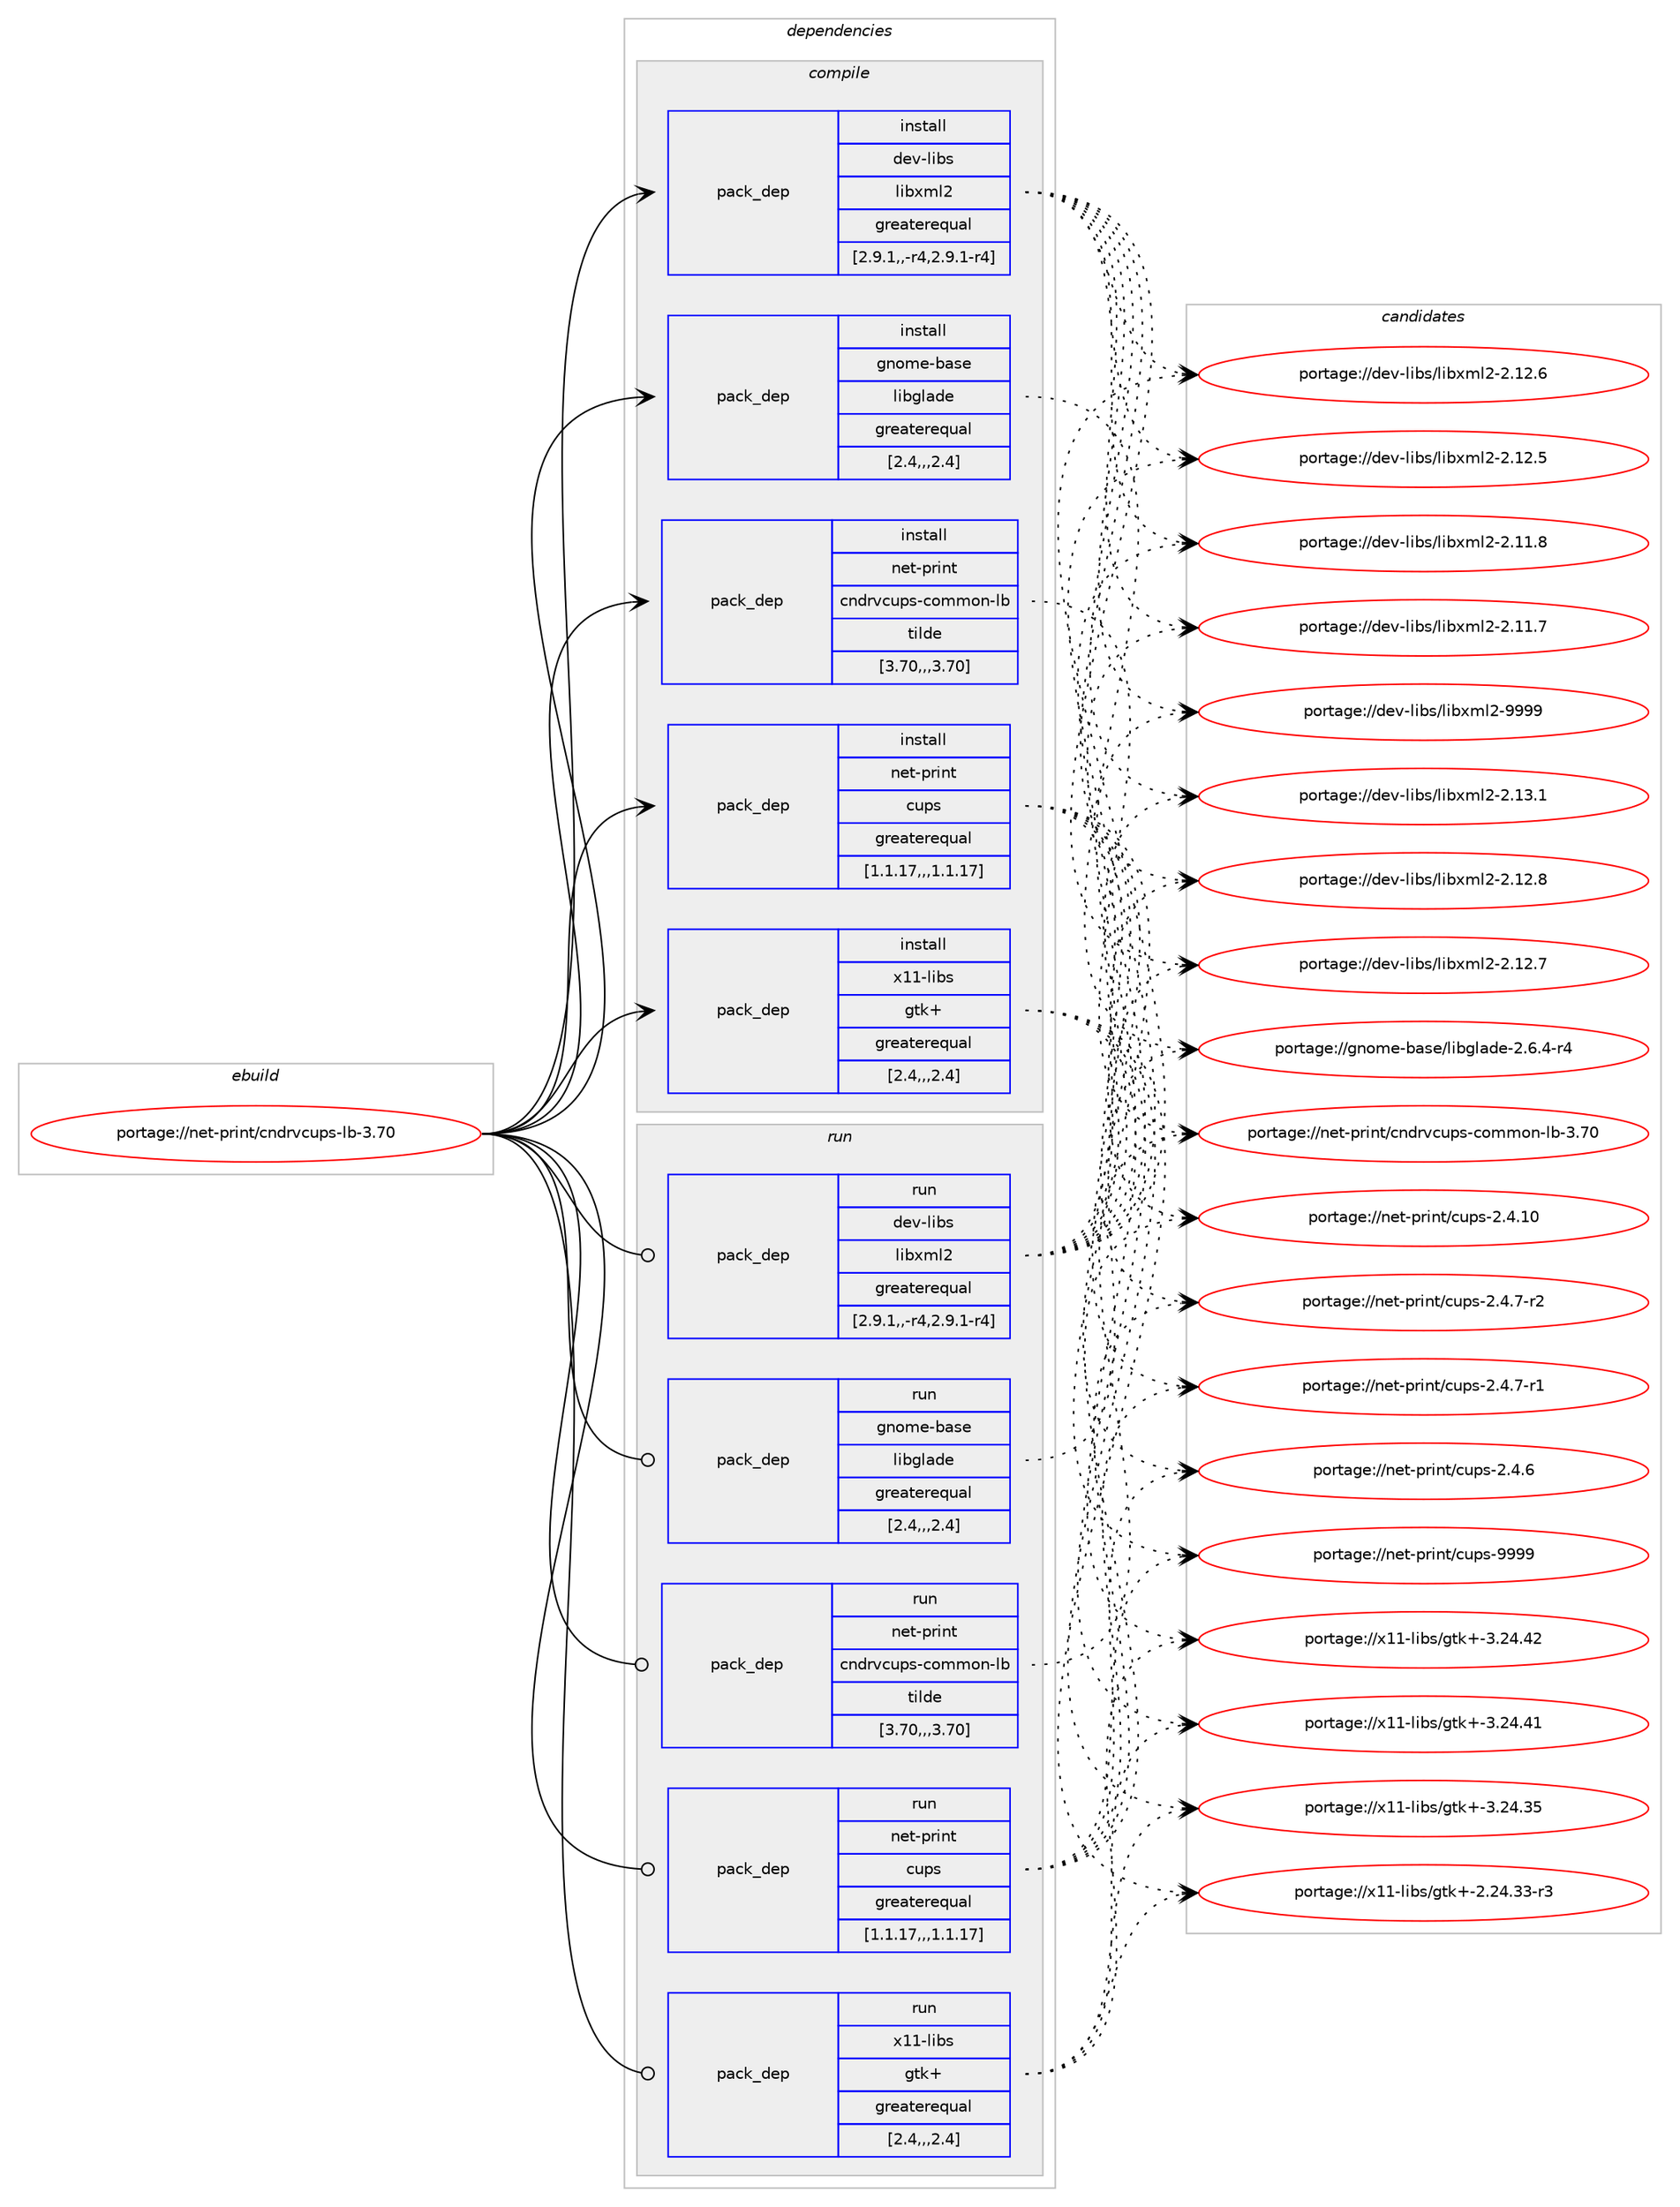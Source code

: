 digraph prolog {

# *************
# Graph options
# *************

newrank=true;
concentrate=true;
compound=true;
graph [rankdir=LR,fontname=Helvetica,fontsize=10,ranksep=1.5];#, ranksep=2.5, nodesep=0.2];
edge  [arrowhead=vee];
node  [fontname=Helvetica,fontsize=10];

# **********
# The ebuild
# **********

subgraph cluster_leftcol {
color=gray;
label=<<i>ebuild</i>>;
id [label="portage://net-print/cndrvcups-lb-3.70", color=red, width=4, href="../net-print/cndrvcups-lb-3.70.svg"];
}

# ****************
# The dependencies
# ****************

subgraph cluster_midcol {
color=gray;
label=<<i>dependencies</i>>;
subgraph cluster_compile {
fillcolor="#eeeeee";
style=filled;
label=<<i>compile</i>>;
subgraph pack278940 {
dependency382539 [label=<<TABLE BORDER="0" CELLBORDER="1" CELLSPACING="0" CELLPADDING="4" WIDTH="220"><TR><TD ROWSPAN="6" CELLPADDING="30">pack_dep</TD></TR><TR><TD WIDTH="110">install</TD></TR><TR><TD>dev-libs</TD></TR><TR><TD>libxml2</TD></TR><TR><TD>greaterequal</TD></TR><TR><TD>[2.9.1,,-r4,2.9.1-r4]</TD></TR></TABLE>>, shape=none, color=blue];
}
id:e -> dependency382539:w [weight=20,style="solid",arrowhead="vee"];
subgraph pack278941 {
dependency382540 [label=<<TABLE BORDER="0" CELLBORDER="1" CELLSPACING="0" CELLPADDING="4" WIDTH="220"><TR><TD ROWSPAN="6" CELLPADDING="30">pack_dep</TD></TR><TR><TD WIDTH="110">install</TD></TR><TR><TD>gnome-base</TD></TR><TR><TD>libglade</TD></TR><TR><TD>greaterequal</TD></TR><TR><TD>[2.4,,,2.4]</TD></TR></TABLE>>, shape=none, color=blue];
}
id:e -> dependency382540:w [weight=20,style="solid",arrowhead="vee"];
subgraph pack278942 {
dependency382541 [label=<<TABLE BORDER="0" CELLBORDER="1" CELLSPACING="0" CELLPADDING="4" WIDTH="220"><TR><TD ROWSPAN="6" CELLPADDING="30">pack_dep</TD></TR><TR><TD WIDTH="110">install</TD></TR><TR><TD>net-print</TD></TR><TR><TD>cndrvcups-common-lb</TD></TR><TR><TD>tilde</TD></TR><TR><TD>[3.70,,,3.70]</TD></TR></TABLE>>, shape=none, color=blue];
}
id:e -> dependency382541:w [weight=20,style="solid",arrowhead="vee"];
subgraph pack278943 {
dependency382542 [label=<<TABLE BORDER="0" CELLBORDER="1" CELLSPACING="0" CELLPADDING="4" WIDTH="220"><TR><TD ROWSPAN="6" CELLPADDING="30">pack_dep</TD></TR><TR><TD WIDTH="110">install</TD></TR><TR><TD>net-print</TD></TR><TR><TD>cups</TD></TR><TR><TD>greaterequal</TD></TR><TR><TD>[1.1.17,,,1.1.17]</TD></TR></TABLE>>, shape=none, color=blue];
}
id:e -> dependency382542:w [weight=20,style="solid",arrowhead="vee"];
subgraph pack278944 {
dependency382543 [label=<<TABLE BORDER="0" CELLBORDER="1" CELLSPACING="0" CELLPADDING="4" WIDTH="220"><TR><TD ROWSPAN="6" CELLPADDING="30">pack_dep</TD></TR><TR><TD WIDTH="110">install</TD></TR><TR><TD>x11-libs</TD></TR><TR><TD>gtk+</TD></TR><TR><TD>greaterequal</TD></TR><TR><TD>[2.4,,,2.4]</TD></TR></TABLE>>, shape=none, color=blue];
}
id:e -> dependency382543:w [weight=20,style="solid",arrowhead="vee"];
}
subgraph cluster_compileandrun {
fillcolor="#eeeeee";
style=filled;
label=<<i>compile and run</i>>;
}
subgraph cluster_run {
fillcolor="#eeeeee";
style=filled;
label=<<i>run</i>>;
subgraph pack278945 {
dependency382544 [label=<<TABLE BORDER="0" CELLBORDER="1" CELLSPACING="0" CELLPADDING="4" WIDTH="220"><TR><TD ROWSPAN="6" CELLPADDING="30">pack_dep</TD></TR><TR><TD WIDTH="110">run</TD></TR><TR><TD>dev-libs</TD></TR><TR><TD>libxml2</TD></TR><TR><TD>greaterequal</TD></TR><TR><TD>[2.9.1,,-r4,2.9.1-r4]</TD></TR></TABLE>>, shape=none, color=blue];
}
id:e -> dependency382544:w [weight=20,style="solid",arrowhead="odot"];
subgraph pack278946 {
dependency382545 [label=<<TABLE BORDER="0" CELLBORDER="1" CELLSPACING="0" CELLPADDING="4" WIDTH="220"><TR><TD ROWSPAN="6" CELLPADDING="30">pack_dep</TD></TR><TR><TD WIDTH="110">run</TD></TR><TR><TD>gnome-base</TD></TR><TR><TD>libglade</TD></TR><TR><TD>greaterequal</TD></TR><TR><TD>[2.4,,,2.4]</TD></TR></TABLE>>, shape=none, color=blue];
}
id:e -> dependency382545:w [weight=20,style="solid",arrowhead="odot"];
subgraph pack278947 {
dependency382546 [label=<<TABLE BORDER="0" CELLBORDER="1" CELLSPACING="0" CELLPADDING="4" WIDTH="220"><TR><TD ROWSPAN="6" CELLPADDING="30">pack_dep</TD></TR><TR><TD WIDTH="110">run</TD></TR><TR><TD>net-print</TD></TR><TR><TD>cndrvcups-common-lb</TD></TR><TR><TD>tilde</TD></TR><TR><TD>[3.70,,,3.70]</TD></TR></TABLE>>, shape=none, color=blue];
}
id:e -> dependency382546:w [weight=20,style="solid",arrowhead="odot"];
subgraph pack278948 {
dependency382547 [label=<<TABLE BORDER="0" CELLBORDER="1" CELLSPACING="0" CELLPADDING="4" WIDTH="220"><TR><TD ROWSPAN="6" CELLPADDING="30">pack_dep</TD></TR><TR><TD WIDTH="110">run</TD></TR><TR><TD>net-print</TD></TR><TR><TD>cups</TD></TR><TR><TD>greaterequal</TD></TR><TR><TD>[1.1.17,,,1.1.17]</TD></TR></TABLE>>, shape=none, color=blue];
}
id:e -> dependency382547:w [weight=20,style="solid",arrowhead="odot"];
subgraph pack278949 {
dependency382548 [label=<<TABLE BORDER="0" CELLBORDER="1" CELLSPACING="0" CELLPADDING="4" WIDTH="220"><TR><TD ROWSPAN="6" CELLPADDING="30">pack_dep</TD></TR><TR><TD WIDTH="110">run</TD></TR><TR><TD>x11-libs</TD></TR><TR><TD>gtk+</TD></TR><TR><TD>greaterequal</TD></TR><TR><TD>[2.4,,,2.4]</TD></TR></TABLE>>, shape=none, color=blue];
}
id:e -> dependency382548:w [weight=20,style="solid",arrowhead="odot"];
}
}

# **************
# The candidates
# **************

subgraph cluster_choices {
rank=same;
color=gray;
label=<<i>candidates</i>>;

subgraph choice278940 {
color=black;
nodesep=1;
choice10010111845108105981154710810598120109108504557575757 [label="portage://dev-libs/libxml2-9999", color=red, width=4,href="../dev-libs/libxml2-9999.svg"];
choice100101118451081059811547108105981201091085045504649514649 [label="portage://dev-libs/libxml2-2.13.1", color=red, width=4,href="../dev-libs/libxml2-2.13.1.svg"];
choice100101118451081059811547108105981201091085045504649504656 [label="portage://dev-libs/libxml2-2.12.8", color=red, width=4,href="../dev-libs/libxml2-2.12.8.svg"];
choice100101118451081059811547108105981201091085045504649504655 [label="portage://dev-libs/libxml2-2.12.7", color=red, width=4,href="../dev-libs/libxml2-2.12.7.svg"];
choice100101118451081059811547108105981201091085045504649504654 [label="portage://dev-libs/libxml2-2.12.6", color=red, width=4,href="../dev-libs/libxml2-2.12.6.svg"];
choice100101118451081059811547108105981201091085045504649504653 [label="portage://dev-libs/libxml2-2.12.5", color=red, width=4,href="../dev-libs/libxml2-2.12.5.svg"];
choice100101118451081059811547108105981201091085045504649494656 [label="portage://dev-libs/libxml2-2.11.8", color=red, width=4,href="../dev-libs/libxml2-2.11.8.svg"];
choice100101118451081059811547108105981201091085045504649494655 [label="portage://dev-libs/libxml2-2.11.7", color=red, width=4,href="../dev-libs/libxml2-2.11.7.svg"];
dependency382539:e -> choice10010111845108105981154710810598120109108504557575757:w [style=dotted,weight="100"];
dependency382539:e -> choice100101118451081059811547108105981201091085045504649514649:w [style=dotted,weight="100"];
dependency382539:e -> choice100101118451081059811547108105981201091085045504649504656:w [style=dotted,weight="100"];
dependency382539:e -> choice100101118451081059811547108105981201091085045504649504655:w [style=dotted,weight="100"];
dependency382539:e -> choice100101118451081059811547108105981201091085045504649504654:w [style=dotted,weight="100"];
dependency382539:e -> choice100101118451081059811547108105981201091085045504649504653:w [style=dotted,weight="100"];
dependency382539:e -> choice100101118451081059811547108105981201091085045504649494656:w [style=dotted,weight="100"];
dependency382539:e -> choice100101118451081059811547108105981201091085045504649494655:w [style=dotted,weight="100"];
}
subgraph choice278941 {
color=black;
nodesep=1;
choice1031101111091014598971151014710810598103108971001014550465446524511452 [label="portage://gnome-base/libglade-2.6.4-r4", color=red, width=4,href="../gnome-base/libglade-2.6.4-r4.svg"];
dependency382540:e -> choice1031101111091014598971151014710810598103108971001014550465446524511452:w [style=dotted,weight="100"];
}
subgraph choice278942 {
color=black;
nodesep=1;
choice11010111645112114105110116479911010011411899117112115459911110910911111045108984551465548 [label="portage://net-print/cndrvcups-common-lb-3.70", color=red, width=4,href="../net-print/cndrvcups-common-lb-3.70.svg"];
dependency382541:e -> choice11010111645112114105110116479911010011411899117112115459911110910911111045108984551465548:w [style=dotted,weight="100"];
}
subgraph choice278943 {
color=black;
nodesep=1;
choice1101011164511211410511011647991171121154557575757 [label="portage://net-print/cups-9999", color=red, width=4,href="../net-print/cups-9999.svg"];
choice11010111645112114105110116479911711211545504652464948 [label="portage://net-print/cups-2.4.10", color=red, width=4,href="../net-print/cups-2.4.10.svg"];
choice1101011164511211410511011647991171121154550465246554511450 [label="portage://net-print/cups-2.4.7-r2", color=red, width=4,href="../net-print/cups-2.4.7-r2.svg"];
choice1101011164511211410511011647991171121154550465246554511449 [label="portage://net-print/cups-2.4.7-r1", color=red, width=4,href="../net-print/cups-2.4.7-r1.svg"];
choice110101116451121141051101164799117112115455046524654 [label="portage://net-print/cups-2.4.6", color=red, width=4,href="../net-print/cups-2.4.6.svg"];
dependency382542:e -> choice1101011164511211410511011647991171121154557575757:w [style=dotted,weight="100"];
dependency382542:e -> choice11010111645112114105110116479911711211545504652464948:w [style=dotted,weight="100"];
dependency382542:e -> choice1101011164511211410511011647991171121154550465246554511450:w [style=dotted,weight="100"];
dependency382542:e -> choice1101011164511211410511011647991171121154550465246554511449:w [style=dotted,weight="100"];
dependency382542:e -> choice110101116451121141051101164799117112115455046524654:w [style=dotted,weight="100"];
}
subgraph choice278944 {
color=black;
nodesep=1;
choice1204949451081059811547103116107434551465052465250 [label="portage://x11-libs/gtk+-3.24.42", color=red, width=4,href="../x11-libs/gtk+-3.24.42.svg"];
choice1204949451081059811547103116107434551465052465249 [label="portage://x11-libs/gtk+-3.24.41", color=red, width=4,href="../x11-libs/gtk+-3.24.41.svg"];
choice1204949451081059811547103116107434551465052465153 [label="portage://x11-libs/gtk+-3.24.35", color=red, width=4,href="../x11-libs/gtk+-3.24.35.svg"];
choice12049494510810598115471031161074345504650524651514511451 [label="portage://x11-libs/gtk+-2.24.33-r3", color=red, width=4,href="../x11-libs/gtk+-2.24.33-r3.svg"];
dependency382543:e -> choice1204949451081059811547103116107434551465052465250:w [style=dotted,weight="100"];
dependency382543:e -> choice1204949451081059811547103116107434551465052465249:w [style=dotted,weight="100"];
dependency382543:e -> choice1204949451081059811547103116107434551465052465153:w [style=dotted,weight="100"];
dependency382543:e -> choice12049494510810598115471031161074345504650524651514511451:w [style=dotted,weight="100"];
}
subgraph choice278945 {
color=black;
nodesep=1;
choice10010111845108105981154710810598120109108504557575757 [label="portage://dev-libs/libxml2-9999", color=red, width=4,href="../dev-libs/libxml2-9999.svg"];
choice100101118451081059811547108105981201091085045504649514649 [label="portage://dev-libs/libxml2-2.13.1", color=red, width=4,href="../dev-libs/libxml2-2.13.1.svg"];
choice100101118451081059811547108105981201091085045504649504656 [label="portage://dev-libs/libxml2-2.12.8", color=red, width=4,href="../dev-libs/libxml2-2.12.8.svg"];
choice100101118451081059811547108105981201091085045504649504655 [label="portage://dev-libs/libxml2-2.12.7", color=red, width=4,href="../dev-libs/libxml2-2.12.7.svg"];
choice100101118451081059811547108105981201091085045504649504654 [label="portage://dev-libs/libxml2-2.12.6", color=red, width=4,href="../dev-libs/libxml2-2.12.6.svg"];
choice100101118451081059811547108105981201091085045504649504653 [label="portage://dev-libs/libxml2-2.12.5", color=red, width=4,href="../dev-libs/libxml2-2.12.5.svg"];
choice100101118451081059811547108105981201091085045504649494656 [label="portage://dev-libs/libxml2-2.11.8", color=red, width=4,href="../dev-libs/libxml2-2.11.8.svg"];
choice100101118451081059811547108105981201091085045504649494655 [label="portage://dev-libs/libxml2-2.11.7", color=red, width=4,href="../dev-libs/libxml2-2.11.7.svg"];
dependency382544:e -> choice10010111845108105981154710810598120109108504557575757:w [style=dotted,weight="100"];
dependency382544:e -> choice100101118451081059811547108105981201091085045504649514649:w [style=dotted,weight="100"];
dependency382544:e -> choice100101118451081059811547108105981201091085045504649504656:w [style=dotted,weight="100"];
dependency382544:e -> choice100101118451081059811547108105981201091085045504649504655:w [style=dotted,weight="100"];
dependency382544:e -> choice100101118451081059811547108105981201091085045504649504654:w [style=dotted,weight="100"];
dependency382544:e -> choice100101118451081059811547108105981201091085045504649504653:w [style=dotted,weight="100"];
dependency382544:e -> choice100101118451081059811547108105981201091085045504649494656:w [style=dotted,weight="100"];
dependency382544:e -> choice100101118451081059811547108105981201091085045504649494655:w [style=dotted,weight="100"];
}
subgraph choice278946 {
color=black;
nodesep=1;
choice1031101111091014598971151014710810598103108971001014550465446524511452 [label="portage://gnome-base/libglade-2.6.4-r4", color=red, width=4,href="../gnome-base/libglade-2.6.4-r4.svg"];
dependency382545:e -> choice1031101111091014598971151014710810598103108971001014550465446524511452:w [style=dotted,weight="100"];
}
subgraph choice278947 {
color=black;
nodesep=1;
choice11010111645112114105110116479911010011411899117112115459911110910911111045108984551465548 [label="portage://net-print/cndrvcups-common-lb-3.70", color=red, width=4,href="../net-print/cndrvcups-common-lb-3.70.svg"];
dependency382546:e -> choice11010111645112114105110116479911010011411899117112115459911110910911111045108984551465548:w [style=dotted,weight="100"];
}
subgraph choice278948 {
color=black;
nodesep=1;
choice1101011164511211410511011647991171121154557575757 [label="portage://net-print/cups-9999", color=red, width=4,href="../net-print/cups-9999.svg"];
choice11010111645112114105110116479911711211545504652464948 [label="portage://net-print/cups-2.4.10", color=red, width=4,href="../net-print/cups-2.4.10.svg"];
choice1101011164511211410511011647991171121154550465246554511450 [label="portage://net-print/cups-2.4.7-r2", color=red, width=4,href="../net-print/cups-2.4.7-r2.svg"];
choice1101011164511211410511011647991171121154550465246554511449 [label="portage://net-print/cups-2.4.7-r1", color=red, width=4,href="../net-print/cups-2.4.7-r1.svg"];
choice110101116451121141051101164799117112115455046524654 [label="portage://net-print/cups-2.4.6", color=red, width=4,href="../net-print/cups-2.4.6.svg"];
dependency382547:e -> choice1101011164511211410511011647991171121154557575757:w [style=dotted,weight="100"];
dependency382547:e -> choice11010111645112114105110116479911711211545504652464948:w [style=dotted,weight="100"];
dependency382547:e -> choice1101011164511211410511011647991171121154550465246554511450:w [style=dotted,weight="100"];
dependency382547:e -> choice1101011164511211410511011647991171121154550465246554511449:w [style=dotted,weight="100"];
dependency382547:e -> choice110101116451121141051101164799117112115455046524654:w [style=dotted,weight="100"];
}
subgraph choice278949 {
color=black;
nodesep=1;
choice1204949451081059811547103116107434551465052465250 [label="portage://x11-libs/gtk+-3.24.42", color=red, width=4,href="../x11-libs/gtk+-3.24.42.svg"];
choice1204949451081059811547103116107434551465052465249 [label="portage://x11-libs/gtk+-3.24.41", color=red, width=4,href="../x11-libs/gtk+-3.24.41.svg"];
choice1204949451081059811547103116107434551465052465153 [label="portage://x11-libs/gtk+-3.24.35", color=red, width=4,href="../x11-libs/gtk+-3.24.35.svg"];
choice12049494510810598115471031161074345504650524651514511451 [label="portage://x11-libs/gtk+-2.24.33-r3", color=red, width=4,href="../x11-libs/gtk+-2.24.33-r3.svg"];
dependency382548:e -> choice1204949451081059811547103116107434551465052465250:w [style=dotted,weight="100"];
dependency382548:e -> choice1204949451081059811547103116107434551465052465249:w [style=dotted,weight="100"];
dependency382548:e -> choice1204949451081059811547103116107434551465052465153:w [style=dotted,weight="100"];
dependency382548:e -> choice12049494510810598115471031161074345504650524651514511451:w [style=dotted,weight="100"];
}
}

}
